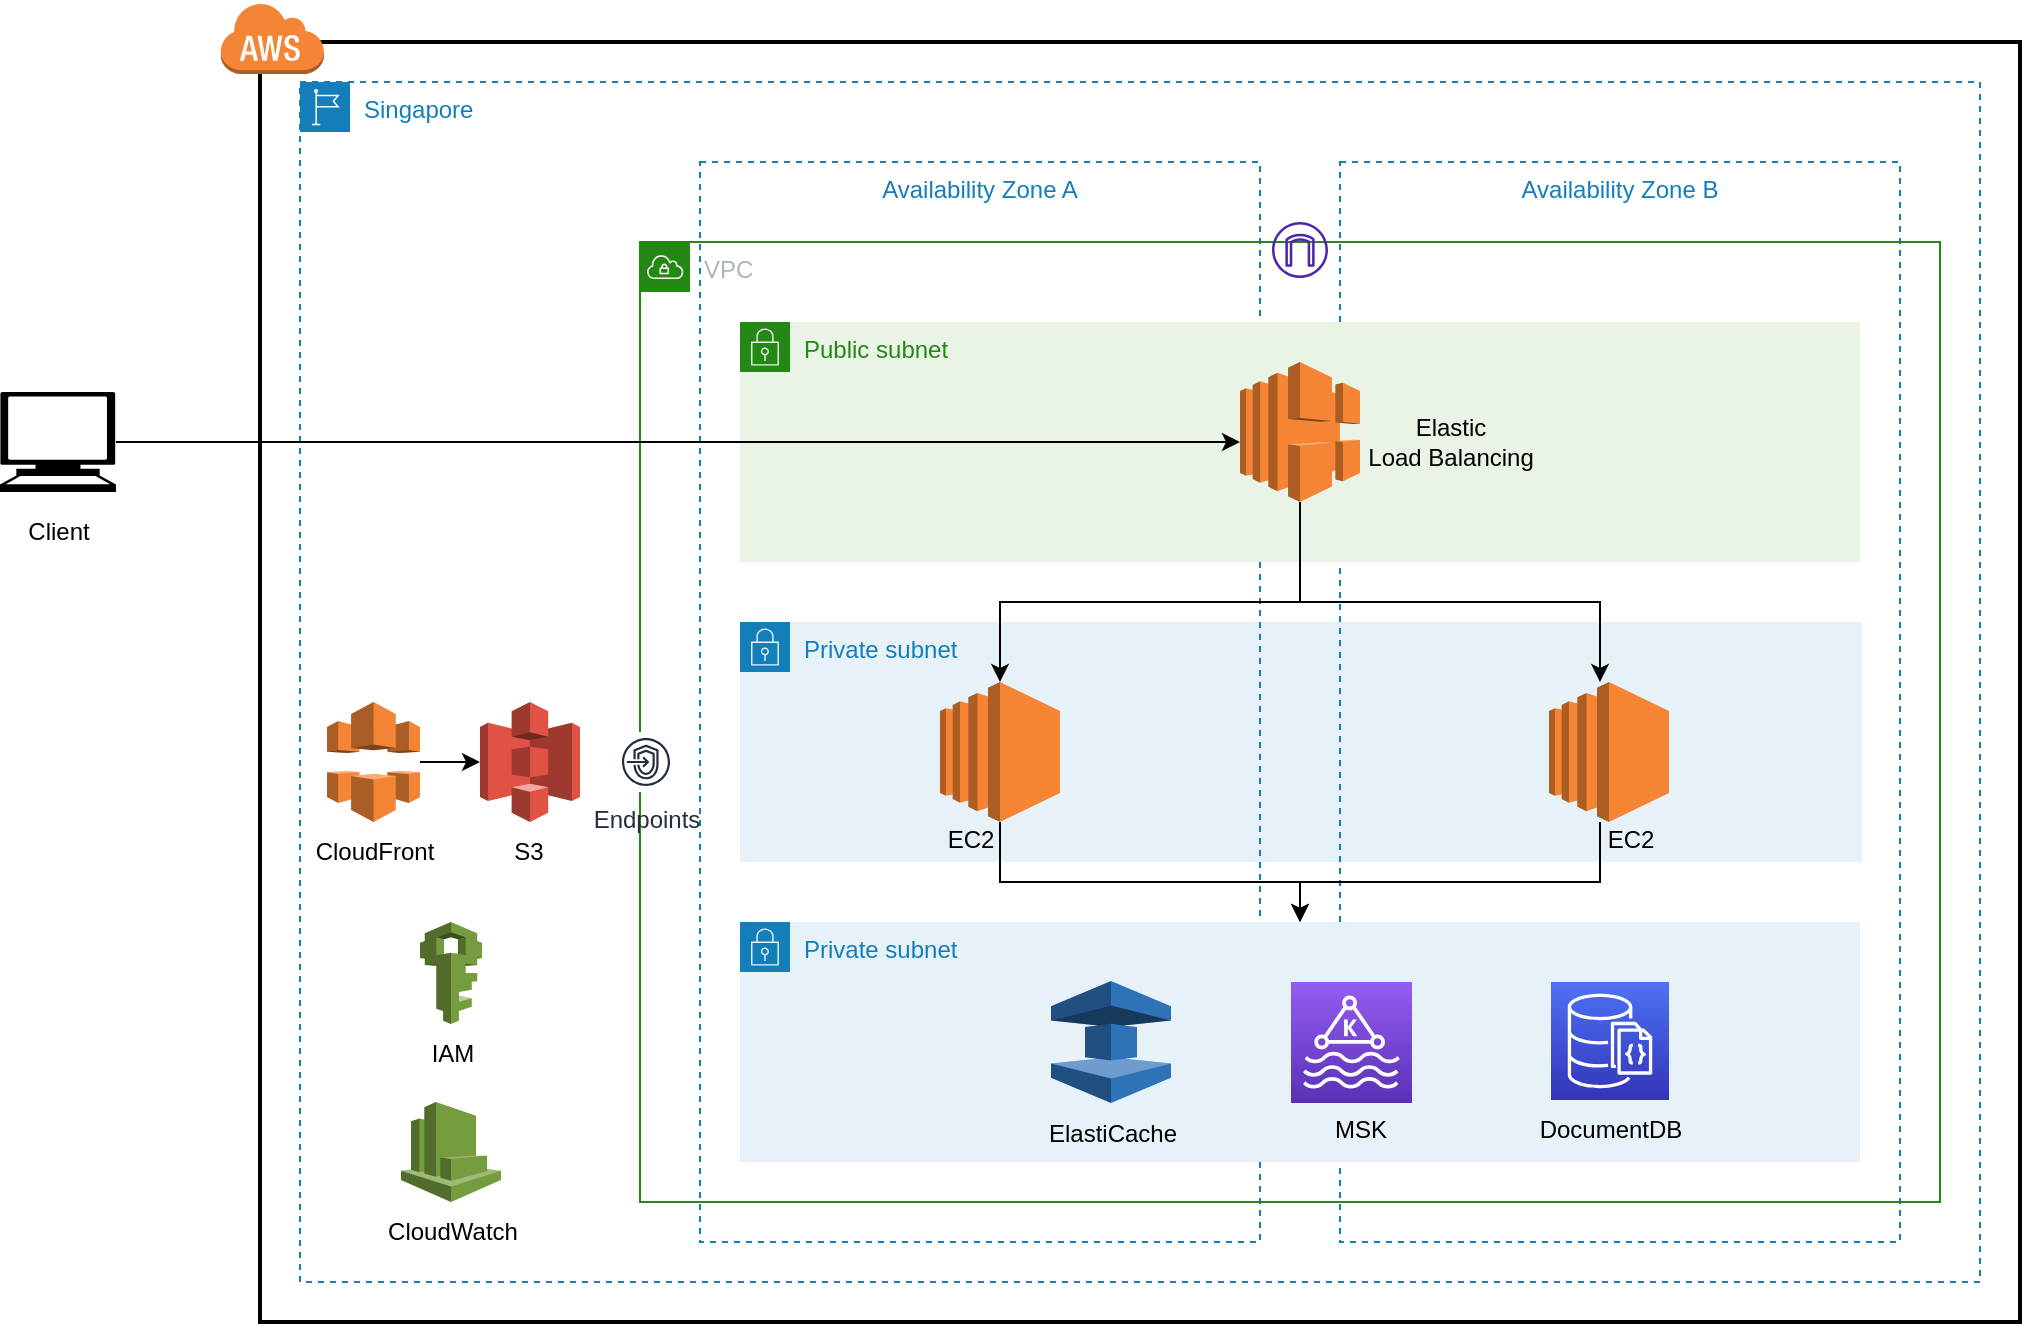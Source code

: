 <mxfile version="21.3.5" type="github">
  <diagram name="Page-1" id="2Q-MZukxmlIj8kL-oInB">
    <mxGraphModel dx="1959" dy="630" grid="1" gridSize="10" guides="1" tooltips="1" connect="1" arrows="1" fold="1" page="1" pageScale="1" pageWidth="850" pageHeight="1100" math="0" shadow="0">
      <root>
        <mxCell id="0" />
        <mxCell id="1" parent="0" />
        <mxCell id="-GxcJmcEzSNcpf6JbRCj-13" value="Private subnet" style="points=[[0,0],[0.25,0],[0.5,0],[0.75,0],[1,0],[1,0.25],[1,0.5],[1,0.75],[1,1],[0.75,1],[0.5,1],[0.25,1],[0,1],[0,0.75],[0,0.5],[0,0.25]];outlineConnect=0;gradientColor=none;html=1;whiteSpace=wrap;fontSize=12;fontStyle=0;container=1;pointerEvents=0;collapsible=0;recursiveResize=0;shape=mxgraph.aws4.group;grIcon=mxgraph.aws4.group_security_group;grStroke=0;strokeColor=#147EBA;fillColor=#E6F2F8;verticalAlign=top;align=left;spacingLeft=30;fontColor=#147EBA;dashed=0;" vertex="1" parent="1">
          <mxGeometry x="140" y="350" width="561" height="120" as="geometry" />
        </mxCell>
        <mxCell id="-GxcJmcEzSNcpf6JbRCj-4" value="Singapore" style="points=[[0,0],[0.25,0],[0.5,0],[0.75,0],[1,0],[1,0.25],[1,0.5],[1,0.75],[1,1],[0.75,1],[0.5,1],[0.25,1],[0,1],[0,0.75],[0,0.5],[0,0.25]];outlineConnect=0;gradientColor=none;html=1;whiteSpace=wrap;fontSize=12;fontStyle=0;container=1;pointerEvents=0;collapsible=0;recursiveResize=0;shape=mxgraph.aws4.group;grIcon=mxgraph.aws4.group_region;strokeColor=#147EBA;fillColor=none;verticalAlign=top;align=left;spacingLeft=30;fontColor=#147EBA;dashed=1;" vertex="1" parent="1">
          <mxGeometry x="-80" y="80" width="840" height="600" as="geometry" />
        </mxCell>
        <mxCell id="-GxcJmcEzSNcpf6JbRCj-1" value="" style="rounded=0;arcSize=10;dashed=0;fillColor=none;gradientColor=none;strokeWidth=2;" vertex="1" parent="-GxcJmcEzSNcpf6JbRCj-4">
          <mxGeometry x="-20" y="-20" width="880" height="640" as="geometry" />
        </mxCell>
        <mxCell id="-GxcJmcEzSNcpf6JbRCj-7" value="Availability Zone B" style="fillColor=none;strokeColor=#147EBA;dashed=1;verticalAlign=top;fontStyle=0;fontColor=#147EBA;whiteSpace=wrap;html=1;" vertex="1" parent="-GxcJmcEzSNcpf6JbRCj-4">
          <mxGeometry x="520" y="40" width="280" height="540" as="geometry" />
        </mxCell>
        <mxCell id="-GxcJmcEzSNcpf6JbRCj-6" value="Availability Zone A" style="fillColor=none;strokeColor=#147EBA;dashed=1;verticalAlign=top;fontStyle=0;fontColor=#147EBA;whiteSpace=wrap;html=1;" vertex="1" parent="-GxcJmcEzSNcpf6JbRCj-4">
          <mxGeometry x="200" y="40" width="280" height="540" as="geometry" />
        </mxCell>
        <mxCell id="-GxcJmcEzSNcpf6JbRCj-12" value="Private subnet" style="points=[[0,0],[0.25,0],[0.5,0],[0.75,0],[1,0],[1,0.25],[1,0.5],[1,0.75],[1,1],[0.75,1],[0.5,1],[0.25,1],[0,1],[0,0.75],[0,0.5],[0,0.25]];outlineConnect=0;gradientColor=none;html=1;whiteSpace=wrap;fontSize=12;fontStyle=0;container=1;pointerEvents=0;collapsible=0;recursiveResize=0;shape=mxgraph.aws4.group;grIcon=mxgraph.aws4.group_security_group;grStroke=0;strokeColor=#147EBA;fillColor=#E6F2F8;verticalAlign=top;align=left;spacingLeft=30;fontColor=#147EBA;dashed=0;" vertex="1" parent="-GxcJmcEzSNcpf6JbRCj-4">
          <mxGeometry x="220" y="420" width="560" height="120" as="geometry" />
        </mxCell>
        <mxCell id="-GxcJmcEzSNcpf6JbRCj-10" value="VPC" style="points=[[0,0],[0.25,0],[0.5,0],[0.75,0],[1,0],[1,0.25],[1,0.5],[1,0.75],[1,1],[0.75,1],[0.5,1],[0.25,1],[0,1],[0,0.75],[0,0.5],[0,0.25]];outlineConnect=0;gradientColor=none;html=1;whiteSpace=wrap;fontSize=12;fontStyle=0;container=1;pointerEvents=0;collapsible=0;recursiveResize=0;shape=mxgraph.aws4.group;grIcon=mxgraph.aws4.group_vpc;strokeColor=#248814;fillColor=none;verticalAlign=top;align=left;spacingLeft=30;fontColor=#AAB7B8;dashed=0;" vertex="1" parent="-GxcJmcEzSNcpf6JbRCj-4">
          <mxGeometry x="170" y="80" width="650" height="480" as="geometry" />
        </mxCell>
        <mxCell id="-GxcJmcEzSNcpf6JbRCj-21" value="" style="outlineConnect=0;dashed=0;verticalLabelPosition=bottom;verticalAlign=top;align=center;html=1;shape=mxgraph.aws3.ec2;fillColor=#F58534;gradientColor=none;" vertex="1" parent="-GxcJmcEzSNcpf6JbRCj-10">
          <mxGeometry x="454.5" y="220" width="60" height="70" as="geometry" />
        </mxCell>
        <mxCell id="-GxcJmcEzSNcpf6JbRCj-23" value="" style="sketch=0;points=[[0,0,0],[0.25,0,0],[0.5,0,0],[0.75,0,0],[1,0,0],[0,1,0],[0.25,1,0],[0.5,1,0],[0.75,1,0],[1,1,0],[0,0.25,0],[0,0.5,0],[0,0.75,0],[1,0.25,0],[1,0.5,0],[1,0.75,0]];outlineConnect=0;fontColor=#232F3E;gradientColor=#945DF2;gradientDirection=north;fillColor=#5A30B5;strokeColor=#ffffff;dashed=0;verticalLabelPosition=bottom;verticalAlign=top;align=center;html=1;fontSize=12;fontStyle=0;aspect=fixed;shape=mxgraph.aws4.resourceIcon;resIcon=mxgraph.aws4.managed_streaming_for_kafka;" vertex="1" parent="-GxcJmcEzSNcpf6JbRCj-10">
          <mxGeometry x="325.5" y="370" width="60.5" height="60.5" as="geometry" />
        </mxCell>
        <mxCell id="-GxcJmcEzSNcpf6JbRCj-22" value="" style="outlineConnect=0;dashed=0;verticalLabelPosition=bottom;verticalAlign=top;align=center;html=1;shape=mxgraph.aws3.elasticache;fillColor=#2E73B8;gradientColor=none;" vertex="1" parent="-GxcJmcEzSNcpf6JbRCj-10">
          <mxGeometry x="205.5" y="369.5" width="60" height="61" as="geometry" />
        </mxCell>
        <mxCell id="-GxcJmcEzSNcpf6JbRCj-24" value="" style="sketch=0;points=[[0,0,0],[0.25,0,0],[0.5,0,0],[0.75,0,0],[1,0,0],[0,1,0],[0.25,1,0],[0.5,1,0],[0.75,1,0],[1,1,0],[0,0.25,0],[0,0.5,0],[0,0.75,0],[1,0.25,0],[1,0.5,0],[1,0.75,0]];outlineConnect=0;fontColor=#232F3E;gradientColor=#4D72F3;gradientDirection=north;fillColor=#3334B9;strokeColor=#ffffff;dashed=0;verticalLabelPosition=bottom;verticalAlign=top;align=center;html=1;fontSize=12;fontStyle=0;aspect=fixed;shape=mxgraph.aws4.resourceIcon;resIcon=mxgraph.aws4.documentdb_with_mongodb_compatibility;" vertex="1" parent="-GxcJmcEzSNcpf6JbRCj-10">
          <mxGeometry x="455.5" y="370" width="59" height="59" as="geometry" />
        </mxCell>
        <mxCell id="-GxcJmcEzSNcpf6JbRCj-46" value="ElastiCache" style="text;html=1;align=center;verticalAlign=middle;resizable=0;points=[];autosize=1;strokeColor=none;fillColor=none;" vertex="1" parent="-GxcJmcEzSNcpf6JbRCj-10">
          <mxGeometry x="190.5" y="430.5" width="90" height="30" as="geometry" />
        </mxCell>
        <mxCell id="-GxcJmcEzSNcpf6JbRCj-47" value="MSK" style="text;html=1;align=center;verticalAlign=middle;resizable=0;points=[];autosize=1;strokeColor=none;fillColor=none;" vertex="1" parent="-GxcJmcEzSNcpf6JbRCj-10">
          <mxGeometry x="335" y="429" width="50" height="30" as="geometry" />
        </mxCell>
        <mxCell id="-GxcJmcEzSNcpf6JbRCj-48" value="DocumentDB" style="text;html=1;align=center;verticalAlign=middle;resizable=0;points=[];autosize=1;strokeColor=none;fillColor=none;" vertex="1" parent="-GxcJmcEzSNcpf6JbRCj-10">
          <mxGeometry x="439.5" y="429" width="90" height="30" as="geometry" />
        </mxCell>
        <mxCell id="-GxcJmcEzSNcpf6JbRCj-29" style="edgeStyle=orthogonalEdgeStyle;rounded=0;orthogonalLoop=1;jettySize=auto;html=1;" edge="1" parent="-GxcJmcEzSNcpf6JbRCj-4" source="-GxcJmcEzSNcpf6JbRCj-20" target="-GxcJmcEzSNcpf6JbRCj-12">
          <mxGeometry relative="1" as="geometry">
            <Array as="points">
              <mxPoint x="350" y="400" />
              <mxPoint x="500" y="400" />
            </Array>
          </mxGeometry>
        </mxCell>
        <mxCell id="-GxcJmcEzSNcpf6JbRCj-20" value="" style="outlineConnect=0;dashed=0;verticalLabelPosition=bottom;verticalAlign=top;align=center;html=1;shape=mxgraph.aws3.ec2;fillColor=#F58534;gradientColor=none;" vertex="1" parent="-GxcJmcEzSNcpf6JbRCj-4">
          <mxGeometry x="320" y="300" width="60" height="70" as="geometry" />
        </mxCell>
        <mxCell id="-GxcJmcEzSNcpf6JbRCj-31" value="" style="edgeStyle=orthogonalEdgeStyle;rounded=0;orthogonalLoop=1;jettySize=auto;html=1;" edge="1" parent="-GxcJmcEzSNcpf6JbRCj-4" source="-GxcJmcEzSNcpf6JbRCj-21" target="-GxcJmcEzSNcpf6JbRCj-12">
          <mxGeometry relative="1" as="geometry">
            <Array as="points">
              <mxPoint x="650" y="400" />
              <mxPoint x="500" y="400" />
            </Array>
          </mxGeometry>
        </mxCell>
        <mxCell id="-GxcJmcEzSNcpf6JbRCj-32" value="" style="outlineConnect=0;dashed=0;verticalLabelPosition=bottom;verticalAlign=top;align=center;html=1;shape=mxgraph.aws3.cloudwatch;fillColor=#759C3E;gradientColor=none;" vertex="1" parent="-GxcJmcEzSNcpf6JbRCj-4">
          <mxGeometry x="50.5" y="510" width="50" height="50" as="geometry" />
        </mxCell>
        <mxCell id="-GxcJmcEzSNcpf6JbRCj-33" value="" style="outlineConnect=0;dashed=0;verticalLabelPosition=bottom;verticalAlign=top;align=center;html=1;shape=mxgraph.aws3.iam;fillColor=#759C3E;gradientColor=none;" vertex="1" parent="-GxcJmcEzSNcpf6JbRCj-4">
          <mxGeometry x="60" y="420" width="31" height="51" as="geometry" />
        </mxCell>
        <mxCell id="-GxcJmcEzSNcpf6JbRCj-35" value="" style="outlineConnect=0;dashed=0;verticalLabelPosition=bottom;verticalAlign=top;align=center;html=1;shape=mxgraph.aws3.s3;fillColor=#E05243;gradientColor=none;" vertex="1" parent="-GxcJmcEzSNcpf6JbRCj-4">
          <mxGeometry x="90" y="310" width="50" height="60" as="geometry" />
        </mxCell>
        <mxCell id="-GxcJmcEzSNcpf6JbRCj-41" style="edgeStyle=orthogonalEdgeStyle;rounded=0;orthogonalLoop=1;jettySize=auto;html=1;" edge="1" parent="-GxcJmcEzSNcpf6JbRCj-4" source="-GxcJmcEzSNcpf6JbRCj-36" target="-GxcJmcEzSNcpf6JbRCj-35">
          <mxGeometry relative="1" as="geometry" />
        </mxCell>
        <mxCell id="-GxcJmcEzSNcpf6JbRCj-36" value="" style="outlineConnect=0;dashed=0;verticalLabelPosition=bottom;verticalAlign=top;align=center;html=1;shape=mxgraph.aws3.cloudfront;fillColor=#F58536;gradientColor=none;" vertex="1" parent="-GxcJmcEzSNcpf6JbRCj-4">
          <mxGeometry x="13.5" y="310" width="46.5" height="60" as="geometry" />
        </mxCell>
        <mxCell id="-GxcJmcEzSNcpf6JbRCj-38" value="Endpoints" style="sketch=0;outlineConnect=0;fontColor=#232F3E;gradientColor=none;strokeColor=#232F3E;fillColor=#ffffff;dashed=0;verticalLabelPosition=bottom;verticalAlign=top;align=center;html=1;fontSize=12;fontStyle=0;aspect=fixed;shape=mxgraph.aws4.resourceIcon;resIcon=mxgraph.aws4.endpoints;" vertex="1" parent="-GxcJmcEzSNcpf6JbRCj-4">
          <mxGeometry x="158" y="325" width="30" height="30" as="geometry" />
        </mxCell>
        <mxCell id="-GxcJmcEzSNcpf6JbRCj-42" value="CloudFront" style="text;html=1;align=center;verticalAlign=middle;resizable=0;points=[];autosize=1;strokeColor=none;fillColor=none;" vertex="1" parent="-GxcJmcEzSNcpf6JbRCj-4">
          <mxGeometry x="-3.25" y="370" width="80" height="30" as="geometry" />
        </mxCell>
        <mxCell id="-GxcJmcEzSNcpf6JbRCj-43" value="S3" style="text;html=1;align=center;verticalAlign=middle;resizable=0;points=[];autosize=1;strokeColor=none;fillColor=none;" vertex="1" parent="-GxcJmcEzSNcpf6JbRCj-4">
          <mxGeometry x="94" y="370" width="40" height="30" as="geometry" />
        </mxCell>
        <mxCell id="-GxcJmcEzSNcpf6JbRCj-44" value="IAM" style="text;html=1;align=center;verticalAlign=middle;resizable=0;points=[];autosize=1;strokeColor=none;fillColor=none;" vertex="1" parent="-GxcJmcEzSNcpf6JbRCj-4">
          <mxGeometry x="55.5" y="471" width="40" height="30" as="geometry" />
        </mxCell>
        <mxCell id="-GxcJmcEzSNcpf6JbRCj-45" value="CloudWatch" style="text;html=1;align=center;verticalAlign=middle;resizable=0;points=[];autosize=1;strokeColor=none;fillColor=none;" vertex="1" parent="-GxcJmcEzSNcpf6JbRCj-4">
          <mxGeometry x="30.5" y="560" width="90" height="30" as="geometry" />
        </mxCell>
        <mxCell id="-GxcJmcEzSNcpf6JbRCj-16" value="" style="sketch=0;outlineConnect=0;fontColor=#232F3E;gradientColor=none;fillColor=#4D27AA;strokeColor=none;dashed=0;verticalLabelPosition=bottom;verticalAlign=top;align=center;html=1;fontSize=12;fontStyle=0;aspect=fixed;pointerEvents=1;shape=mxgraph.aws4.internet_gateway;" vertex="1" parent="-GxcJmcEzSNcpf6JbRCj-4">
          <mxGeometry x="486" y="70" width="28" height="28" as="geometry" />
        </mxCell>
        <mxCell id="-GxcJmcEzSNcpf6JbRCj-51" value="EC2" style="text;html=1;align=center;verticalAlign=middle;resizable=0;points=[];autosize=1;strokeColor=none;fillColor=none;" vertex="1" parent="-GxcJmcEzSNcpf6JbRCj-4">
          <mxGeometry x="310" y="364" width="50" height="30" as="geometry" />
        </mxCell>
        <mxCell id="-GxcJmcEzSNcpf6JbRCj-52" value="EC2" style="text;html=1;align=center;verticalAlign=middle;resizable=0;points=[];autosize=1;strokeColor=none;fillColor=none;" vertex="1" parent="-GxcJmcEzSNcpf6JbRCj-4">
          <mxGeometry x="640" y="364" width="50" height="30" as="geometry" />
        </mxCell>
        <mxCell id="-GxcJmcEzSNcpf6JbRCj-2" value="" style="dashed=0;html=1;shape=mxgraph.aws3.cloud;fillColor=#F58536;gradientColor=none;dashed=0;" vertex="1" parent="1">
          <mxGeometry x="-120" y="40" width="52" height="36" as="geometry" />
        </mxCell>
        <mxCell id="-GxcJmcEzSNcpf6JbRCj-8" value="" style="shape=mxgraph.signs.tech.computer;html=1;pointerEvents=1;fillColor=#000000;strokeColor=none;verticalLabelPosition=bottom;verticalAlign=top;align=center;" vertex="1" parent="1">
          <mxGeometry x="-230" y="235" width="58" height="50" as="geometry" />
        </mxCell>
        <mxCell id="-GxcJmcEzSNcpf6JbRCj-11" value="Public subnet" style="points=[[0,0],[0.25,0],[0.5,0],[0.75,0],[1,0],[1,0.25],[1,0.5],[1,0.75],[1,1],[0.75,1],[0.5,1],[0.25,1],[0,1],[0,0.75],[0,0.5],[0,0.25]];outlineConnect=0;gradientColor=none;html=1;whiteSpace=wrap;fontSize=12;fontStyle=0;container=1;pointerEvents=0;collapsible=0;recursiveResize=0;shape=mxgraph.aws4.group;grIcon=mxgraph.aws4.group_security_group;grStroke=0;strokeColor=#248814;fillColor=#E9F3E6;verticalAlign=top;align=left;spacingLeft=30;fontColor=#248814;dashed=0;" vertex="1" parent="1">
          <mxGeometry x="140" y="200" width="560" height="120" as="geometry" />
        </mxCell>
        <mxCell id="-GxcJmcEzSNcpf6JbRCj-49" value="Elastic&lt;br&gt;Load Balancing" style="text;html=1;align=center;verticalAlign=middle;resizable=0;points=[];autosize=1;strokeColor=none;fillColor=none;" vertex="1" parent="-GxcJmcEzSNcpf6JbRCj-11">
          <mxGeometry x="300" y="40" width="110" height="40" as="geometry" />
        </mxCell>
        <mxCell id="-GxcJmcEzSNcpf6JbRCj-25" style="edgeStyle=orthogonalEdgeStyle;rounded=0;orthogonalLoop=1;jettySize=auto;html=1;exitX=0.5;exitY=1;exitDx=0;exitDy=0;exitPerimeter=0;" edge="1" parent="1" source="-GxcJmcEzSNcpf6JbRCj-14" target="-GxcJmcEzSNcpf6JbRCj-20">
          <mxGeometry relative="1" as="geometry">
            <Array as="points">
              <mxPoint x="420" y="340" />
              <mxPoint x="270" y="340" />
            </Array>
          </mxGeometry>
        </mxCell>
        <mxCell id="-GxcJmcEzSNcpf6JbRCj-26" style="edgeStyle=orthogonalEdgeStyle;rounded=0;orthogonalLoop=1;jettySize=auto;html=1;" edge="1" parent="1" source="-GxcJmcEzSNcpf6JbRCj-14" target="-GxcJmcEzSNcpf6JbRCj-21">
          <mxGeometry relative="1" as="geometry">
            <Array as="points">
              <mxPoint x="420" y="340" />
              <mxPoint x="570" y="340" />
            </Array>
          </mxGeometry>
        </mxCell>
        <mxCell id="-GxcJmcEzSNcpf6JbRCj-14" value="" style="outlineConnect=0;dashed=0;verticalLabelPosition=bottom;verticalAlign=top;align=center;html=1;shape=mxgraph.aws3.elastic_load_balancing;fillColor=#F58534;gradientColor=none;" vertex="1" parent="1">
          <mxGeometry x="390" y="220" width="60" height="70" as="geometry" />
        </mxCell>
        <mxCell id="-GxcJmcEzSNcpf6JbRCj-37" style="edgeStyle=orthogonalEdgeStyle;rounded=0;orthogonalLoop=1;jettySize=auto;html=1;" edge="1" parent="1" source="-GxcJmcEzSNcpf6JbRCj-8" target="-GxcJmcEzSNcpf6JbRCj-14">
          <mxGeometry relative="1" as="geometry">
            <Array as="points">
              <mxPoint x="250" y="260" />
              <mxPoint x="250" y="260" />
            </Array>
          </mxGeometry>
        </mxCell>
        <mxCell id="-GxcJmcEzSNcpf6JbRCj-50" value="Client" style="text;html=1;align=center;verticalAlign=middle;resizable=0;points=[];autosize=1;strokeColor=none;fillColor=none;" vertex="1" parent="1">
          <mxGeometry x="-226" y="290" width="50" height="30" as="geometry" />
        </mxCell>
      </root>
    </mxGraphModel>
  </diagram>
</mxfile>
